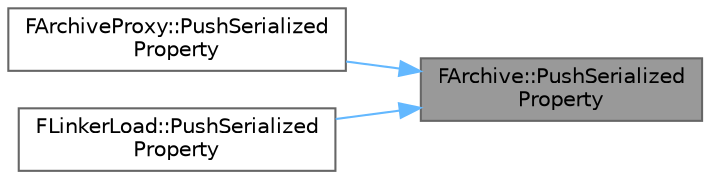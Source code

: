 digraph "FArchive::PushSerializedProperty"
{
 // INTERACTIVE_SVG=YES
 // LATEX_PDF_SIZE
  bgcolor="transparent";
  edge [fontname=Helvetica,fontsize=10,labelfontname=Helvetica,labelfontsize=10];
  node [fontname=Helvetica,fontsize=10,shape=box,height=0.2,width=0.4];
  rankdir="RL";
  Node1 [id="Node000001",label="FArchive::PushSerialized\lProperty",height=0.2,width=0.4,color="gray40", fillcolor="grey60", style="filled", fontcolor="black",tooltip="Push a property that is currently being serialized onto the property stack."];
  Node1 -> Node2 [id="edge1_Node000001_Node000002",dir="back",color="steelblue1",style="solid",tooltip=" "];
  Node2 [id="Node000002",label="FArchiveProxy::PushSerialized\lProperty",height=0.2,width=0.4,color="grey40", fillcolor="white", style="filled",URL="$d7/db8/classFArchiveProxy.html#a7e1de42f6d92aee689a47ab5be25e04a",tooltip="Pushes editor-only marker to the stack of currently serialized properties."];
  Node1 -> Node3 [id="edge2_Node000001_Node000003",dir="back",color="steelblue1",style="solid",tooltip=" "];
  Node3 [id="Node000003",label="FLinkerLoad::PushSerialized\lProperty",height=0.2,width=0.4,color="grey40", fillcolor="white", style="filled",URL="$d9/d6b/classFLinkerLoad.html#af86e49282cce1a45ad2e01bad0f9f689",tooltip="Push a property that is currently being serialized onto the property stack."];
}
